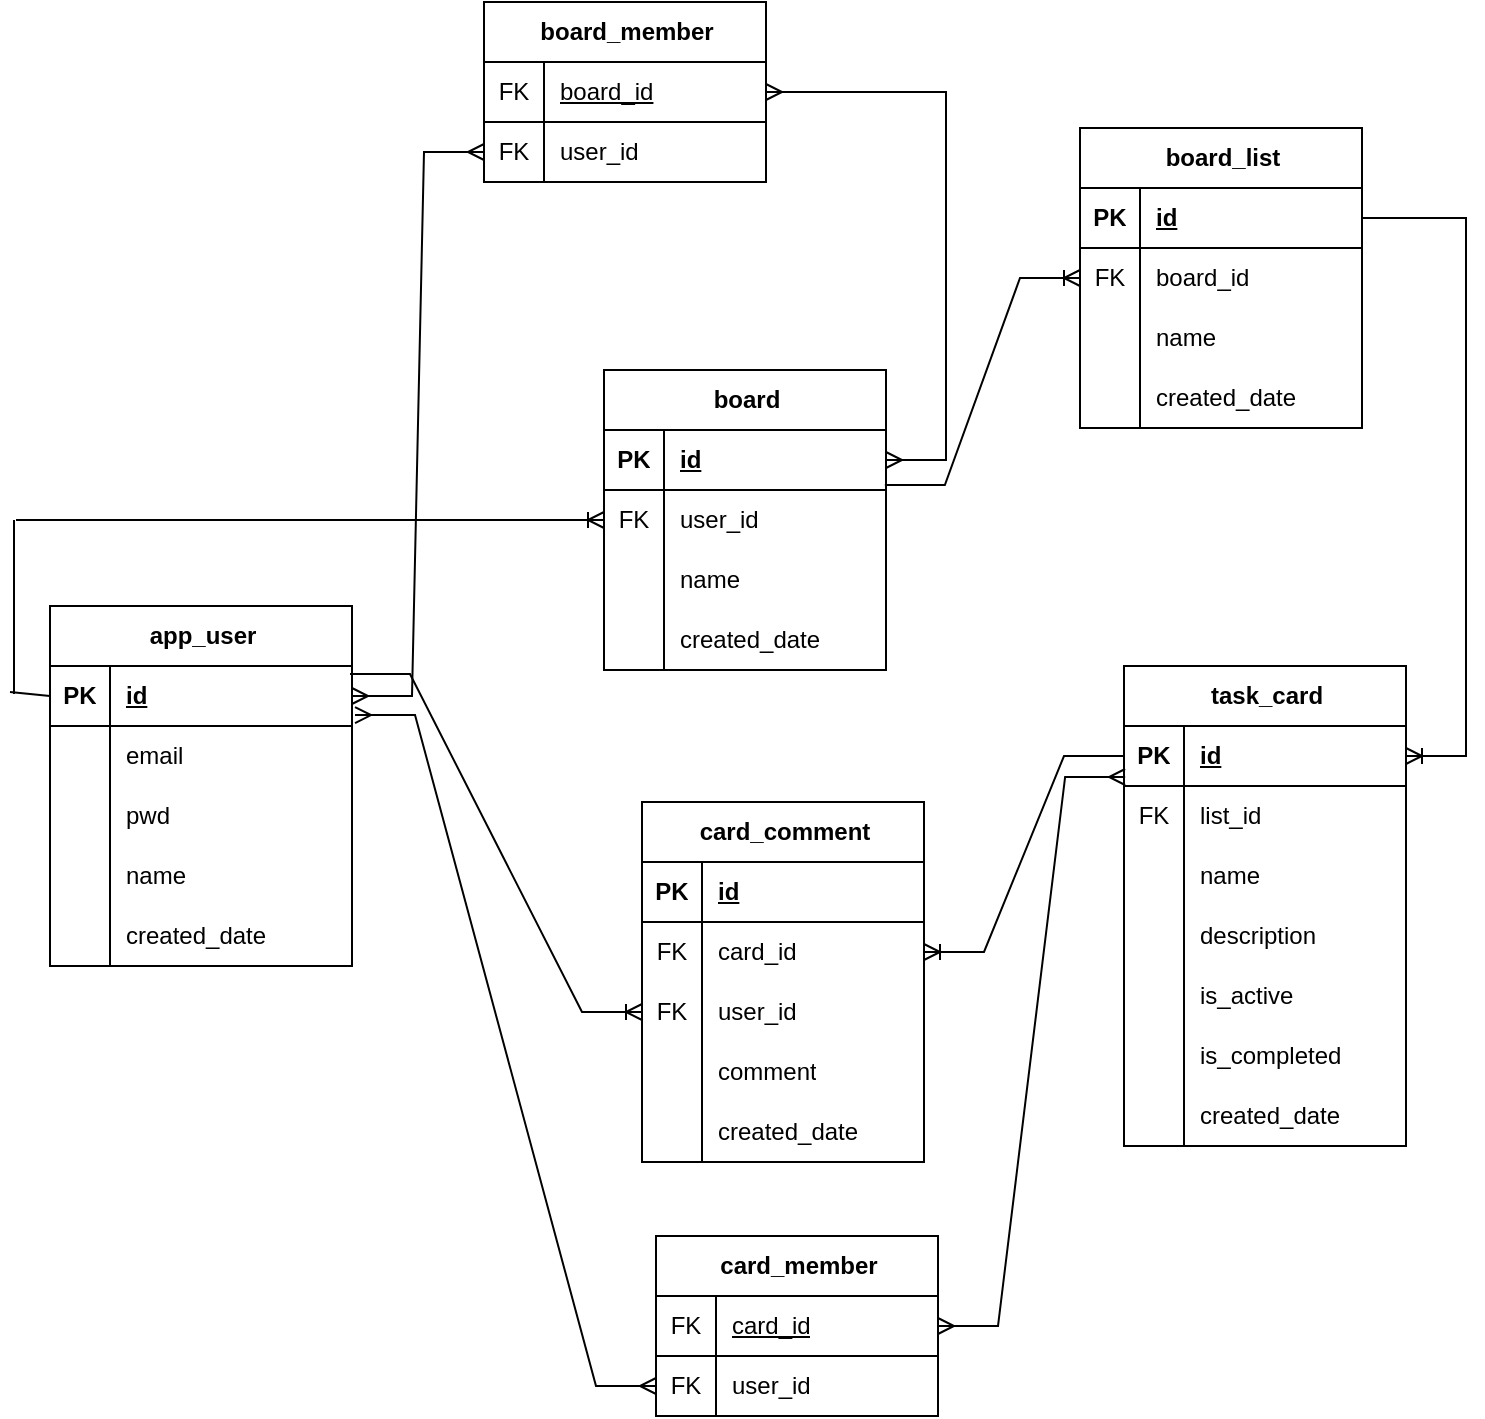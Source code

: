 <mxfile version="27.0.5">
  <diagram name="Page-1" id="at1Z0tE7e1Quq8vy23BD">
    <mxGraphModel grid="0" page="1" gridSize="10" guides="1" tooltips="1" connect="1" arrows="1" fold="1" pageScale="1" pageWidth="850" pageHeight="1100" math="0" shadow="0">
      <root>
        <mxCell id="0" />
        <mxCell id="1" parent="0" />
        <mxCell id="maEuITaT3PB00gaQOVpN-2" value="app_user" style="shape=table;startSize=30;container=1;collapsible=1;childLayout=tableLayout;fixedRows=1;rowLines=0;fontStyle=1;align=center;resizeLast=1;html=1;" vertex="1" parent="1">
          <mxGeometry x="35" y="320" width="151" height="180" as="geometry" />
        </mxCell>
        <mxCell id="maEuITaT3PB00gaQOVpN-3" value="" style="shape=tableRow;horizontal=0;startSize=0;swimlaneHead=0;swimlaneBody=0;fillColor=none;collapsible=0;dropTarget=0;points=[[0,0.5],[1,0.5]];portConstraint=eastwest;top=0;left=0;right=0;bottom=1;" vertex="1" parent="maEuITaT3PB00gaQOVpN-2">
          <mxGeometry y="30" width="151" height="30" as="geometry" />
        </mxCell>
        <mxCell id="maEuITaT3PB00gaQOVpN-4" value="PK" style="shape=partialRectangle;connectable=0;fillColor=none;top=0;left=0;bottom=0;right=0;fontStyle=1;overflow=hidden;whiteSpace=wrap;html=1;" vertex="1" parent="maEuITaT3PB00gaQOVpN-3">
          <mxGeometry width="30" height="30" as="geometry">
            <mxRectangle width="30" height="30" as="alternateBounds" />
          </mxGeometry>
        </mxCell>
        <mxCell id="maEuITaT3PB00gaQOVpN-5" value="id" style="shape=partialRectangle;connectable=0;fillColor=none;top=0;left=0;bottom=0;right=0;align=left;spacingLeft=6;fontStyle=5;overflow=hidden;whiteSpace=wrap;html=1;" vertex="1" parent="maEuITaT3PB00gaQOVpN-3">
          <mxGeometry x="30" width="121" height="30" as="geometry">
            <mxRectangle width="121" height="30" as="alternateBounds" />
          </mxGeometry>
        </mxCell>
        <mxCell id="maEuITaT3PB00gaQOVpN-6" value="" style="shape=tableRow;horizontal=0;startSize=0;swimlaneHead=0;swimlaneBody=0;fillColor=none;collapsible=0;dropTarget=0;points=[[0,0.5],[1,0.5]];portConstraint=eastwest;top=0;left=0;right=0;bottom=0;" vertex="1" parent="maEuITaT3PB00gaQOVpN-2">
          <mxGeometry y="60" width="151" height="30" as="geometry" />
        </mxCell>
        <mxCell id="maEuITaT3PB00gaQOVpN-7" value="" style="shape=partialRectangle;connectable=0;fillColor=none;top=0;left=0;bottom=0;right=0;editable=1;overflow=hidden;whiteSpace=wrap;html=1;" vertex="1" parent="maEuITaT3PB00gaQOVpN-6">
          <mxGeometry width="30" height="30" as="geometry">
            <mxRectangle width="30" height="30" as="alternateBounds" />
          </mxGeometry>
        </mxCell>
        <mxCell id="maEuITaT3PB00gaQOVpN-8" value="email" style="shape=partialRectangle;connectable=0;fillColor=none;top=0;left=0;bottom=0;right=0;align=left;spacingLeft=6;overflow=hidden;whiteSpace=wrap;html=1;" vertex="1" parent="maEuITaT3PB00gaQOVpN-6">
          <mxGeometry x="30" width="121" height="30" as="geometry">
            <mxRectangle width="121" height="30" as="alternateBounds" />
          </mxGeometry>
        </mxCell>
        <mxCell id="maEuITaT3PB00gaQOVpN-9" value="" style="shape=tableRow;horizontal=0;startSize=0;swimlaneHead=0;swimlaneBody=0;fillColor=none;collapsible=0;dropTarget=0;points=[[0,0.5],[1,0.5]];portConstraint=eastwest;top=0;left=0;right=0;bottom=0;" vertex="1" parent="maEuITaT3PB00gaQOVpN-2">
          <mxGeometry y="90" width="151" height="30" as="geometry" />
        </mxCell>
        <mxCell id="maEuITaT3PB00gaQOVpN-10" value="" style="shape=partialRectangle;connectable=0;fillColor=none;top=0;left=0;bottom=0;right=0;editable=1;overflow=hidden;whiteSpace=wrap;html=1;" vertex="1" parent="maEuITaT3PB00gaQOVpN-9">
          <mxGeometry width="30" height="30" as="geometry">
            <mxRectangle width="30" height="30" as="alternateBounds" />
          </mxGeometry>
        </mxCell>
        <mxCell id="maEuITaT3PB00gaQOVpN-11" value="pwd" style="shape=partialRectangle;connectable=0;fillColor=none;top=0;left=0;bottom=0;right=0;align=left;spacingLeft=6;overflow=hidden;whiteSpace=wrap;html=1;" vertex="1" parent="maEuITaT3PB00gaQOVpN-9">
          <mxGeometry x="30" width="121" height="30" as="geometry">
            <mxRectangle width="121" height="30" as="alternateBounds" />
          </mxGeometry>
        </mxCell>
        <mxCell id="maEuITaT3PB00gaQOVpN-12" value="" style="shape=tableRow;horizontal=0;startSize=0;swimlaneHead=0;swimlaneBody=0;fillColor=none;collapsible=0;dropTarget=0;points=[[0,0.5],[1,0.5]];portConstraint=eastwest;top=0;left=0;right=0;bottom=0;" vertex="1" parent="maEuITaT3PB00gaQOVpN-2">
          <mxGeometry y="120" width="151" height="30" as="geometry" />
        </mxCell>
        <mxCell id="maEuITaT3PB00gaQOVpN-13" value="" style="shape=partialRectangle;connectable=0;fillColor=none;top=0;left=0;bottom=0;right=0;editable=1;overflow=hidden;whiteSpace=wrap;html=1;" vertex="1" parent="maEuITaT3PB00gaQOVpN-12">
          <mxGeometry width="30" height="30" as="geometry">
            <mxRectangle width="30" height="30" as="alternateBounds" />
          </mxGeometry>
        </mxCell>
        <mxCell id="maEuITaT3PB00gaQOVpN-14" value="name" style="shape=partialRectangle;connectable=0;fillColor=none;top=0;left=0;bottom=0;right=0;align=left;spacingLeft=6;overflow=hidden;whiteSpace=wrap;html=1;" vertex="1" parent="maEuITaT3PB00gaQOVpN-12">
          <mxGeometry x="30" width="121" height="30" as="geometry">
            <mxRectangle width="121" height="30" as="alternateBounds" />
          </mxGeometry>
        </mxCell>
        <mxCell id="maEuITaT3PB00gaQOVpN-100" value="" style="shape=tableRow;horizontal=0;startSize=0;swimlaneHead=0;swimlaneBody=0;fillColor=none;collapsible=0;dropTarget=0;points=[[0,0.5],[1,0.5]];portConstraint=eastwest;top=0;left=0;right=0;bottom=0;" vertex="1" parent="maEuITaT3PB00gaQOVpN-2">
          <mxGeometry y="150" width="151" height="30" as="geometry" />
        </mxCell>
        <mxCell id="maEuITaT3PB00gaQOVpN-101" value="" style="shape=partialRectangle;connectable=0;fillColor=none;top=0;left=0;bottom=0;right=0;editable=1;overflow=hidden;whiteSpace=wrap;html=1;" vertex="1" parent="maEuITaT3PB00gaQOVpN-100">
          <mxGeometry width="30" height="30" as="geometry">
            <mxRectangle width="30" height="30" as="alternateBounds" />
          </mxGeometry>
        </mxCell>
        <mxCell id="maEuITaT3PB00gaQOVpN-102" value="created_date" style="shape=partialRectangle;connectable=0;fillColor=none;top=0;left=0;bottom=0;right=0;align=left;spacingLeft=6;overflow=hidden;whiteSpace=wrap;html=1;" vertex="1" parent="maEuITaT3PB00gaQOVpN-100">
          <mxGeometry x="30" width="121" height="30" as="geometry">
            <mxRectangle width="121" height="30" as="alternateBounds" />
          </mxGeometry>
        </mxCell>
        <mxCell id="maEuITaT3PB00gaQOVpN-15" value="board" style="shape=table;startSize=30;container=1;collapsible=1;childLayout=tableLayout;fixedRows=1;rowLines=0;fontStyle=1;align=center;resizeLast=1;html=1;" vertex="1" parent="1">
          <mxGeometry x="312" y="202" width="141" height="150" as="geometry">
            <mxRectangle x="302" y="95" width="66" height="30" as="alternateBounds" />
          </mxGeometry>
        </mxCell>
        <mxCell id="maEuITaT3PB00gaQOVpN-16" value="" style="shape=tableRow;horizontal=0;startSize=0;swimlaneHead=0;swimlaneBody=0;fillColor=none;collapsible=0;dropTarget=0;points=[[0,0.5],[1,0.5]];portConstraint=eastwest;top=0;left=0;right=0;bottom=1;" vertex="1" parent="maEuITaT3PB00gaQOVpN-15">
          <mxGeometry y="30" width="141" height="30" as="geometry" />
        </mxCell>
        <mxCell id="maEuITaT3PB00gaQOVpN-17" value="PK" style="shape=partialRectangle;connectable=0;fillColor=none;top=0;left=0;bottom=0;right=0;fontStyle=1;overflow=hidden;whiteSpace=wrap;html=1;" vertex="1" parent="maEuITaT3PB00gaQOVpN-16">
          <mxGeometry width="30" height="30" as="geometry">
            <mxRectangle width="30" height="30" as="alternateBounds" />
          </mxGeometry>
        </mxCell>
        <mxCell id="maEuITaT3PB00gaQOVpN-18" value="id" style="shape=partialRectangle;connectable=0;fillColor=none;top=0;left=0;bottom=0;right=0;align=left;spacingLeft=6;fontStyle=5;overflow=hidden;whiteSpace=wrap;html=1;" vertex="1" parent="maEuITaT3PB00gaQOVpN-16">
          <mxGeometry x="30" width="111" height="30" as="geometry">
            <mxRectangle width="111" height="30" as="alternateBounds" />
          </mxGeometry>
        </mxCell>
        <mxCell id="maEuITaT3PB00gaQOVpN-19" value="" style="shape=tableRow;horizontal=0;startSize=0;swimlaneHead=0;swimlaneBody=0;fillColor=none;collapsible=0;dropTarget=0;points=[[0,0.5],[1,0.5]];portConstraint=eastwest;top=0;left=0;right=0;bottom=0;" vertex="1" parent="maEuITaT3PB00gaQOVpN-15">
          <mxGeometry y="60" width="141" height="30" as="geometry" />
        </mxCell>
        <mxCell id="maEuITaT3PB00gaQOVpN-20" value="FK" style="shape=partialRectangle;connectable=0;fillColor=none;top=0;left=0;bottom=0;right=0;editable=1;overflow=hidden;whiteSpace=wrap;html=1;" vertex="1" parent="maEuITaT3PB00gaQOVpN-19">
          <mxGeometry width="30" height="30" as="geometry">
            <mxRectangle width="30" height="30" as="alternateBounds" />
          </mxGeometry>
        </mxCell>
        <mxCell id="maEuITaT3PB00gaQOVpN-21" value="user_id" style="shape=partialRectangle;connectable=0;fillColor=none;top=0;left=0;bottom=0;right=0;align=left;spacingLeft=6;overflow=hidden;whiteSpace=wrap;html=1;" vertex="1" parent="maEuITaT3PB00gaQOVpN-19">
          <mxGeometry x="30" width="111" height="30" as="geometry">
            <mxRectangle width="111" height="30" as="alternateBounds" />
          </mxGeometry>
        </mxCell>
        <mxCell id="maEuITaT3PB00gaQOVpN-22" value="" style="shape=tableRow;horizontal=0;startSize=0;swimlaneHead=0;swimlaneBody=0;fillColor=none;collapsible=0;dropTarget=0;points=[[0,0.5],[1,0.5]];portConstraint=eastwest;top=0;left=0;right=0;bottom=0;" vertex="1" parent="maEuITaT3PB00gaQOVpN-15">
          <mxGeometry y="90" width="141" height="30" as="geometry" />
        </mxCell>
        <mxCell id="maEuITaT3PB00gaQOVpN-23" value="" style="shape=partialRectangle;connectable=0;fillColor=none;top=0;left=0;bottom=0;right=0;editable=1;overflow=hidden;whiteSpace=wrap;html=1;" vertex="1" parent="maEuITaT3PB00gaQOVpN-22">
          <mxGeometry width="30" height="30" as="geometry">
            <mxRectangle width="30" height="30" as="alternateBounds" />
          </mxGeometry>
        </mxCell>
        <mxCell id="maEuITaT3PB00gaQOVpN-24" value="name" style="shape=partialRectangle;connectable=0;fillColor=none;top=0;left=0;bottom=0;right=0;align=left;spacingLeft=6;overflow=hidden;whiteSpace=wrap;html=1;" vertex="1" parent="maEuITaT3PB00gaQOVpN-22">
          <mxGeometry x="30" width="111" height="30" as="geometry">
            <mxRectangle width="111" height="30" as="alternateBounds" />
          </mxGeometry>
        </mxCell>
        <mxCell id="maEuITaT3PB00gaQOVpN-103" value="" style="shape=tableRow;horizontal=0;startSize=0;swimlaneHead=0;swimlaneBody=0;fillColor=none;collapsible=0;dropTarget=0;points=[[0,0.5],[1,0.5]];portConstraint=eastwest;top=0;left=0;right=0;bottom=0;" vertex="1" parent="maEuITaT3PB00gaQOVpN-15">
          <mxGeometry y="120" width="141" height="30" as="geometry" />
        </mxCell>
        <mxCell id="maEuITaT3PB00gaQOVpN-104" value="" style="shape=partialRectangle;connectable=0;fillColor=none;top=0;left=0;bottom=0;right=0;editable=1;overflow=hidden;whiteSpace=wrap;html=1;" vertex="1" parent="maEuITaT3PB00gaQOVpN-103">
          <mxGeometry width="30" height="30" as="geometry">
            <mxRectangle width="30" height="30" as="alternateBounds" />
          </mxGeometry>
        </mxCell>
        <mxCell id="maEuITaT3PB00gaQOVpN-105" value="created_date" style="shape=partialRectangle;connectable=0;fillColor=none;top=0;left=0;bottom=0;right=0;align=left;spacingLeft=6;overflow=hidden;whiteSpace=wrap;html=1;" vertex="1" parent="maEuITaT3PB00gaQOVpN-103">
          <mxGeometry x="30" width="111" height="30" as="geometry">
            <mxRectangle width="111" height="30" as="alternateBounds" />
          </mxGeometry>
        </mxCell>
        <mxCell id="maEuITaT3PB00gaQOVpN-33" value="board_list" style="shape=table;startSize=30;container=1;collapsible=1;childLayout=tableLayout;fixedRows=1;rowLines=0;fontStyle=1;align=center;resizeLast=1;html=1;" vertex="1" parent="1">
          <mxGeometry x="550" y="81" width="141" height="150" as="geometry" />
        </mxCell>
        <mxCell id="maEuITaT3PB00gaQOVpN-34" value="" style="shape=tableRow;horizontal=0;startSize=0;swimlaneHead=0;swimlaneBody=0;fillColor=none;collapsible=0;dropTarget=0;points=[[0,0.5],[1,0.5]];portConstraint=eastwest;top=0;left=0;right=0;bottom=1;" vertex="1" parent="maEuITaT3PB00gaQOVpN-33">
          <mxGeometry y="30" width="141" height="30" as="geometry" />
        </mxCell>
        <mxCell id="maEuITaT3PB00gaQOVpN-35" value="PK" style="shape=partialRectangle;connectable=0;fillColor=none;top=0;left=0;bottom=0;right=0;fontStyle=1;overflow=hidden;whiteSpace=wrap;html=1;" vertex="1" parent="maEuITaT3PB00gaQOVpN-34">
          <mxGeometry width="30" height="30" as="geometry">
            <mxRectangle width="30" height="30" as="alternateBounds" />
          </mxGeometry>
        </mxCell>
        <mxCell id="maEuITaT3PB00gaQOVpN-36" value="id" style="shape=partialRectangle;connectable=0;fillColor=none;top=0;left=0;bottom=0;right=0;align=left;spacingLeft=6;fontStyle=5;overflow=hidden;whiteSpace=wrap;html=1;" vertex="1" parent="maEuITaT3PB00gaQOVpN-34">
          <mxGeometry x="30" width="111" height="30" as="geometry">
            <mxRectangle width="111" height="30" as="alternateBounds" />
          </mxGeometry>
        </mxCell>
        <mxCell id="maEuITaT3PB00gaQOVpN-37" value="" style="shape=tableRow;horizontal=0;startSize=0;swimlaneHead=0;swimlaneBody=0;fillColor=none;collapsible=0;dropTarget=0;points=[[0,0.5],[1,0.5]];portConstraint=eastwest;top=0;left=0;right=0;bottom=0;" vertex="1" parent="maEuITaT3PB00gaQOVpN-33">
          <mxGeometry y="60" width="141" height="30" as="geometry" />
        </mxCell>
        <mxCell id="maEuITaT3PB00gaQOVpN-38" value="FK" style="shape=partialRectangle;connectable=0;fillColor=none;top=0;left=0;bottom=0;right=0;editable=1;overflow=hidden;whiteSpace=wrap;html=1;" vertex="1" parent="maEuITaT3PB00gaQOVpN-37">
          <mxGeometry width="30" height="30" as="geometry">
            <mxRectangle width="30" height="30" as="alternateBounds" />
          </mxGeometry>
        </mxCell>
        <mxCell id="maEuITaT3PB00gaQOVpN-39" value="board_id" style="shape=partialRectangle;connectable=0;fillColor=none;top=0;left=0;bottom=0;right=0;align=left;spacingLeft=6;overflow=hidden;whiteSpace=wrap;html=1;" vertex="1" parent="maEuITaT3PB00gaQOVpN-37">
          <mxGeometry x="30" width="111" height="30" as="geometry">
            <mxRectangle width="111" height="30" as="alternateBounds" />
          </mxGeometry>
        </mxCell>
        <mxCell id="maEuITaT3PB00gaQOVpN-40" value="" style="shape=tableRow;horizontal=0;startSize=0;swimlaneHead=0;swimlaneBody=0;fillColor=none;collapsible=0;dropTarget=0;points=[[0,0.5],[1,0.5]];portConstraint=eastwest;top=0;left=0;right=0;bottom=0;" vertex="1" parent="maEuITaT3PB00gaQOVpN-33">
          <mxGeometry y="90" width="141" height="30" as="geometry" />
        </mxCell>
        <mxCell id="maEuITaT3PB00gaQOVpN-41" value="" style="shape=partialRectangle;connectable=0;fillColor=none;top=0;left=0;bottom=0;right=0;editable=1;overflow=hidden;whiteSpace=wrap;html=1;" vertex="1" parent="maEuITaT3PB00gaQOVpN-40">
          <mxGeometry width="30" height="30" as="geometry">
            <mxRectangle width="30" height="30" as="alternateBounds" />
          </mxGeometry>
        </mxCell>
        <mxCell id="maEuITaT3PB00gaQOVpN-42" value="name" style="shape=partialRectangle;connectable=0;fillColor=none;top=0;left=0;bottom=0;right=0;align=left;spacingLeft=6;overflow=hidden;whiteSpace=wrap;html=1;" vertex="1" parent="maEuITaT3PB00gaQOVpN-40">
          <mxGeometry x="30" width="111" height="30" as="geometry">
            <mxRectangle width="111" height="30" as="alternateBounds" />
          </mxGeometry>
        </mxCell>
        <mxCell id="maEuITaT3PB00gaQOVpN-106" value="" style="shape=tableRow;horizontal=0;startSize=0;swimlaneHead=0;swimlaneBody=0;fillColor=none;collapsible=0;dropTarget=0;points=[[0,0.5],[1,0.5]];portConstraint=eastwest;top=0;left=0;right=0;bottom=0;" vertex="1" parent="maEuITaT3PB00gaQOVpN-33">
          <mxGeometry y="120" width="141" height="30" as="geometry" />
        </mxCell>
        <mxCell id="maEuITaT3PB00gaQOVpN-107" value="" style="shape=partialRectangle;connectable=0;fillColor=none;top=0;left=0;bottom=0;right=0;editable=1;overflow=hidden;whiteSpace=wrap;html=1;" vertex="1" parent="maEuITaT3PB00gaQOVpN-106">
          <mxGeometry width="30" height="30" as="geometry">
            <mxRectangle width="30" height="30" as="alternateBounds" />
          </mxGeometry>
        </mxCell>
        <mxCell id="maEuITaT3PB00gaQOVpN-108" value="created_date" style="shape=partialRectangle;connectable=0;fillColor=none;top=0;left=0;bottom=0;right=0;align=left;spacingLeft=6;overflow=hidden;whiteSpace=wrap;html=1;" vertex="1" parent="maEuITaT3PB00gaQOVpN-106">
          <mxGeometry x="30" width="111" height="30" as="geometry">
            <mxRectangle width="111" height="30" as="alternateBounds" />
          </mxGeometry>
        </mxCell>
        <mxCell id="maEuITaT3PB00gaQOVpN-44" value="" style="edgeStyle=entityRelationEdgeStyle;fontSize=12;html=1;endArrow=ERoneToMany;rounded=0;entryX=0;entryY=0.5;entryDx=0;entryDy=0;" edge="1" parent="1" target="maEuITaT3PB00gaQOVpN-19">
          <mxGeometry width="100" height="100" relative="1" as="geometry">
            <mxPoint x="18" y="277" as="sourcePoint" />
            <mxPoint x="418" y="369" as="targetPoint" />
            <Array as="points">
              <mxPoint x="264" y="255" />
            </Array>
          </mxGeometry>
        </mxCell>
        <mxCell id="maEuITaT3PB00gaQOVpN-45" value="" style="edgeStyle=entityRelationEdgeStyle;fontSize=12;html=1;endArrow=ERoneToMany;rounded=0;exitX=0.996;exitY=0.917;exitDx=0;exitDy=0;entryX=0;entryY=0.5;entryDx=0;entryDy=0;exitPerimeter=0;" edge="1" parent="1" source="maEuITaT3PB00gaQOVpN-16" target="maEuITaT3PB00gaQOVpN-37">
          <mxGeometry width="100" height="100" relative="1" as="geometry">
            <mxPoint x="442" y="227" as="sourcePoint" />
            <mxPoint x="531" y="227" as="targetPoint" />
            <Array as="points">
              <mxPoint x="497" y="227" />
            </Array>
          </mxGeometry>
        </mxCell>
        <mxCell id="maEuITaT3PB00gaQOVpN-46" value="task_card" style="shape=table;startSize=30;container=1;collapsible=1;childLayout=tableLayout;fixedRows=1;rowLines=0;fontStyle=1;align=center;resizeLast=1;html=1;" vertex="1" parent="1">
          <mxGeometry x="572" y="350" width="141" height="240" as="geometry" />
        </mxCell>
        <mxCell id="maEuITaT3PB00gaQOVpN-47" value="" style="shape=tableRow;horizontal=0;startSize=0;swimlaneHead=0;swimlaneBody=0;fillColor=none;collapsible=0;dropTarget=0;points=[[0,0.5],[1,0.5]];portConstraint=eastwest;top=0;left=0;right=0;bottom=1;" vertex="1" parent="maEuITaT3PB00gaQOVpN-46">
          <mxGeometry y="30" width="141" height="30" as="geometry" />
        </mxCell>
        <mxCell id="maEuITaT3PB00gaQOVpN-48" value="PK" style="shape=partialRectangle;connectable=0;fillColor=none;top=0;left=0;bottom=0;right=0;fontStyle=1;overflow=hidden;whiteSpace=wrap;html=1;" vertex="1" parent="maEuITaT3PB00gaQOVpN-47">
          <mxGeometry width="30" height="30" as="geometry">
            <mxRectangle width="30" height="30" as="alternateBounds" />
          </mxGeometry>
        </mxCell>
        <mxCell id="maEuITaT3PB00gaQOVpN-49" value="id" style="shape=partialRectangle;connectable=0;fillColor=none;top=0;left=0;bottom=0;right=0;align=left;spacingLeft=6;fontStyle=5;overflow=hidden;whiteSpace=wrap;html=1;" vertex="1" parent="maEuITaT3PB00gaQOVpN-47">
          <mxGeometry x="30" width="111" height="30" as="geometry">
            <mxRectangle width="111" height="30" as="alternateBounds" />
          </mxGeometry>
        </mxCell>
        <mxCell id="maEuITaT3PB00gaQOVpN-50" value="" style="shape=tableRow;horizontal=0;startSize=0;swimlaneHead=0;swimlaneBody=0;fillColor=none;collapsible=0;dropTarget=0;points=[[0,0.5],[1,0.5]];portConstraint=eastwest;top=0;left=0;right=0;bottom=0;" vertex="1" parent="maEuITaT3PB00gaQOVpN-46">
          <mxGeometry y="60" width="141" height="30" as="geometry" />
        </mxCell>
        <mxCell id="maEuITaT3PB00gaQOVpN-51" value="FK" style="shape=partialRectangle;connectable=0;fillColor=none;top=0;left=0;bottom=0;right=0;editable=1;overflow=hidden;whiteSpace=wrap;html=1;" vertex="1" parent="maEuITaT3PB00gaQOVpN-50">
          <mxGeometry width="30" height="30" as="geometry">
            <mxRectangle width="30" height="30" as="alternateBounds" />
          </mxGeometry>
        </mxCell>
        <mxCell id="maEuITaT3PB00gaQOVpN-52" value="list_id" style="shape=partialRectangle;connectable=0;fillColor=none;top=0;left=0;bottom=0;right=0;align=left;spacingLeft=6;overflow=hidden;whiteSpace=wrap;html=1;" vertex="1" parent="maEuITaT3PB00gaQOVpN-50">
          <mxGeometry x="30" width="111" height="30" as="geometry">
            <mxRectangle width="111" height="30" as="alternateBounds" />
          </mxGeometry>
        </mxCell>
        <mxCell id="maEuITaT3PB00gaQOVpN-53" value="" style="shape=tableRow;horizontal=0;startSize=0;swimlaneHead=0;swimlaneBody=0;fillColor=none;collapsible=0;dropTarget=0;points=[[0,0.5],[1,0.5]];portConstraint=eastwest;top=0;left=0;right=0;bottom=0;" vertex="1" parent="maEuITaT3PB00gaQOVpN-46">
          <mxGeometry y="90" width="141" height="30" as="geometry" />
        </mxCell>
        <mxCell id="maEuITaT3PB00gaQOVpN-54" value="" style="shape=partialRectangle;connectable=0;fillColor=none;top=0;left=0;bottom=0;right=0;editable=1;overflow=hidden;whiteSpace=wrap;html=1;" vertex="1" parent="maEuITaT3PB00gaQOVpN-53">
          <mxGeometry width="30" height="30" as="geometry">
            <mxRectangle width="30" height="30" as="alternateBounds" />
          </mxGeometry>
        </mxCell>
        <mxCell id="maEuITaT3PB00gaQOVpN-55" value="name" style="shape=partialRectangle;connectable=0;fillColor=none;top=0;left=0;bottom=0;right=0;align=left;spacingLeft=6;overflow=hidden;whiteSpace=wrap;html=1;" vertex="1" parent="maEuITaT3PB00gaQOVpN-53">
          <mxGeometry x="30" width="111" height="30" as="geometry">
            <mxRectangle width="111" height="30" as="alternateBounds" />
          </mxGeometry>
        </mxCell>
        <mxCell id="maEuITaT3PB00gaQOVpN-57" value="" style="shape=tableRow;horizontal=0;startSize=0;swimlaneHead=0;swimlaneBody=0;fillColor=none;collapsible=0;dropTarget=0;points=[[0,0.5],[1,0.5]];portConstraint=eastwest;top=0;left=0;right=0;bottom=0;" vertex="1" parent="maEuITaT3PB00gaQOVpN-46">
          <mxGeometry y="120" width="141" height="30" as="geometry" />
        </mxCell>
        <mxCell id="maEuITaT3PB00gaQOVpN-58" value="" style="shape=partialRectangle;connectable=0;fillColor=none;top=0;left=0;bottom=0;right=0;editable=1;overflow=hidden;whiteSpace=wrap;html=1;" vertex="1" parent="maEuITaT3PB00gaQOVpN-57">
          <mxGeometry width="30" height="30" as="geometry">
            <mxRectangle width="30" height="30" as="alternateBounds" />
          </mxGeometry>
        </mxCell>
        <mxCell id="maEuITaT3PB00gaQOVpN-59" value="description" style="shape=partialRectangle;connectable=0;fillColor=none;top=0;left=0;bottom=0;right=0;align=left;spacingLeft=6;overflow=hidden;whiteSpace=wrap;html=1;" vertex="1" parent="maEuITaT3PB00gaQOVpN-57">
          <mxGeometry x="30" width="111" height="30" as="geometry">
            <mxRectangle width="111" height="30" as="alternateBounds" />
          </mxGeometry>
        </mxCell>
        <mxCell id="maEuITaT3PB00gaQOVpN-73" value="" style="shape=tableRow;horizontal=0;startSize=0;swimlaneHead=0;swimlaneBody=0;fillColor=none;collapsible=0;dropTarget=0;points=[[0,0.5],[1,0.5]];portConstraint=eastwest;top=0;left=0;right=0;bottom=0;" vertex="1" parent="maEuITaT3PB00gaQOVpN-46">
          <mxGeometry y="150" width="141" height="30" as="geometry" />
        </mxCell>
        <mxCell id="maEuITaT3PB00gaQOVpN-74" value="" style="shape=partialRectangle;connectable=0;fillColor=none;top=0;left=0;bottom=0;right=0;editable=1;overflow=hidden;whiteSpace=wrap;html=1;" vertex="1" parent="maEuITaT3PB00gaQOVpN-73">
          <mxGeometry width="30" height="30" as="geometry">
            <mxRectangle width="30" height="30" as="alternateBounds" />
          </mxGeometry>
        </mxCell>
        <mxCell id="maEuITaT3PB00gaQOVpN-75" value="is_active" style="shape=partialRectangle;connectable=0;fillColor=none;top=0;left=0;bottom=0;right=0;align=left;spacingLeft=6;overflow=hidden;whiteSpace=wrap;html=1;" vertex="1" parent="maEuITaT3PB00gaQOVpN-73">
          <mxGeometry x="30" width="111" height="30" as="geometry">
            <mxRectangle width="111" height="30" as="alternateBounds" />
          </mxGeometry>
        </mxCell>
        <mxCell id="maEuITaT3PB00gaQOVpN-76" value="" style="shape=tableRow;horizontal=0;startSize=0;swimlaneHead=0;swimlaneBody=0;fillColor=none;collapsible=0;dropTarget=0;points=[[0,0.5],[1,0.5]];portConstraint=eastwest;top=0;left=0;right=0;bottom=0;" vertex="1" parent="maEuITaT3PB00gaQOVpN-46">
          <mxGeometry y="180" width="141" height="30" as="geometry" />
        </mxCell>
        <mxCell id="maEuITaT3PB00gaQOVpN-77" value="" style="shape=partialRectangle;connectable=0;fillColor=none;top=0;left=0;bottom=0;right=0;editable=1;overflow=hidden;whiteSpace=wrap;html=1;" vertex="1" parent="maEuITaT3PB00gaQOVpN-76">
          <mxGeometry width="30" height="30" as="geometry">
            <mxRectangle width="30" height="30" as="alternateBounds" />
          </mxGeometry>
        </mxCell>
        <mxCell id="maEuITaT3PB00gaQOVpN-78" value="is_completed" style="shape=partialRectangle;connectable=0;fillColor=none;top=0;left=0;bottom=0;right=0;align=left;spacingLeft=6;overflow=hidden;whiteSpace=wrap;html=1;" vertex="1" parent="maEuITaT3PB00gaQOVpN-76">
          <mxGeometry x="30" width="111" height="30" as="geometry">
            <mxRectangle width="111" height="30" as="alternateBounds" />
          </mxGeometry>
        </mxCell>
        <mxCell id="maEuITaT3PB00gaQOVpN-109" value="" style="shape=tableRow;horizontal=0;startSize=0;swimlaneHead=0;swimlaneBody=0;fillColor=none;collapsible=0;dropTarget=0;points=[[0,0.5],[1,0.5]];portConstraint=eastwest;top=0;left=0;right=0;bottom=0;" vertex="1" parent="maEuITaT3PB00gaQOVpN-46">
          <mxGeometry y="210" width="141" height="30" as="geometry" />
        </mxCell>
        <mxCell id="maEuITaT3PB00gaQOVpN-110" value="" style="shape=partialRectangle;connectable=0;fillColor=none;top=0;left=0;bottom=0;right=0;editable=1;overflow=hidden;whiteSpace=wrap;html=1;" vertex="1" parent="maEuITaT3PB00gaQOVpN-109">
          <mxGeometry width="30" height="30" as="geometry">
            <mxRectangle width="30" height="30" as="alternateBounds" />
          </mxGeometry>
        </mxCell>
        <mxCell id="maEuITaT3PB00gaQOVpN-111" value="created_date" style="shape=partialRectangle;connectable=0;fillColor=none;top=0;left=0;bottom=0;right=0;align=left;spacingLeft=6;overflow=hidden;whiteSpace=wrap;html=1;" vertex="1" parent="maEuITaT3PB00gaQOVpN-109">
          <mxGeometry x="30" width="111" height="30" as="geometry">
            <mxRectangle width="111" height="30" as="alternateBounds" />
          </mxGeometry>
        </mxCell>
        <mxCell id="maEuITaT3PB00gaQOVpN-56" value="" style="edgeStyle=entityRelationEdgeStyle;fontSize=12;html=1;endArrow=ERoneToMany;rounded=0;exitX=1;exitY=0.5;exitDx=0;exitDy=0;" edge="1" parent="1" source="maEuITaT3PB00gaQOVpN-34" target="maEuITaT3PB00gaQOVpN-47">
          <mxGeometry width="100" height="100" relative="1" as="geometry">
            <mxPoint x="679" y="243" as="sourcePoint" />
            <mxPoint x="778" y="289" as="targetPoint" />
            <Array as="points">
              <mxPoint x="737" y="245" />
            </Array>
          </mxGeometry>
        </mxCell>
        <mxCell id="maEuITaT3PB00gaQOVpN-79" value="card_comment" style="shape=table;startSize=30;container=1;collapsible=1;childLayout=tableLayout;fixedRows=1;rowLines=0;fontStyle=1;align=center;resizeLast=1;html=1;" vertex="1" parent="1">
          <mxGeometry x="331" y="418" width="141" height="180" as="geometry" />
        </mxCell>
        <mxCell id="maEuITaT3PB00gaQOVpN-80" value="" style="shape=tableRow;horizontal=0;startSize=0;swimlaneHead=0;swimlaneBody=0;fillColor=none;collapsible=0;dropTarget=0;points=[[0,0.5],[1,0.5]];portConstraint=eastwest;top=0;left=0;right=0;bottom=1;" vertex="1" parent="maEuITaT3PB00gaQOVpN-79">
          <mxGeometry y="30" width="141" height="30" as="geometry" />
        </mxCell>
        <mxCell id="maEuITaT3PB00gaQOVpN-81" value="PK" style="shape=partialRectangle;connectable=0;fillColor=none;top=0;left=0;bottom=0;right=0;fontStyle=1;overflow=hidden;whiteSpace=wrap;html=1;" vertex="1" parent="maEuITaT3PB00gaQOVpN-80">
          <mxGeometry width="30" height="30" as="geometry">
            <mxRectangle width="30" height="30" as="alternateBounds" />
          </mxGeometry>
        </mxCell>
        <mxCell id="maEuITaT3PB00gaQOVpN-82" value="id" style="shape=partialRectangle;connectable=0;fillColor=none;top=0;left=0;bottom=0;right=0;align=left;spacingLeft=6;fontStyle=5;overflow=hidden;whiteSpace=wrap;html=1;" vertex="1" parent="maEuITaT3PB00gaQOVpN-80">
          <mxGeometry x="30" width="111" height="30" as="geometry">
            <mxRectangle width="111" height="30" as="alternateBounds" />
          </mxGeometry>
        </mxCell>
        <mxCell id="maEuITaT3PB00gaQOVpN-83" value="" style="shape=tableRow;horizontal=0;startSize=0;swimlaneHead=0;swimlaneBody=0;fillColor=none;collapsible=0;dropTarget=0;points=[[0,0.5],[1,0.5]];portConstraint=eastwest;top=0;left=0;right=0;bottom=0;" vertex="1" parent="maEuITaT3PB00gaQOVpN-79">
          <mxGeometry y="60" width="141" height="30" as="geometry" />
        </mxCell>
        <mxCell id="maEuITaT3PB00gaQOVpN-84" value="FK" style="shape=partialRectangle;connectable=0;fillColor=none;top=0;left=0;bottom=0;right=0;editable=1;overflow=hidden;whiteSpace=wrap;html=1;" vertex="1" parent="maEuITaT3PB00gaQOVpN-83">
          <mxGeometry width="30" height="30" as="geometry">
            <mxRectangle width="30" height="30" as="alternateBounds" />
          </mxGeometry>
        </mxCell>
        <mxCell id="maEuITaT3PB00gaQOVpN-85" value="card_id" style="shape=partialRectangle;connectable=0;fillColor=none;top=0;left=0;bottom=0;right=0;align=left;spacingLeft=6;overflow=hidden;whiteSpace=wrap;html=1;" vertex="1" parent="maEuITaT3PB00gaQOVpN-83">
          <mxGeometry x="30" width="111" height="30" as="geometry">
            <mxRectangle width="111" height="30" as="alternateBounds" />
          </mxGeometry>
        </mxCell>
        <mxCell id="maEuITaT3PB00gaQOVpN-86" value="" style="shape=tableRow;horizontal=0;startSize=0;swimlaneHead=0;swimlaneBody=0;fillColor=none;collapsible=0;dropTarget=0;points=[[0,0.5],[1,0.5]];portConstraint=eastwest;top=0;left=0;right=0;bottom=0;" vertex="1" parent="maEuITaT3PB00gaQOVpN-79">
          <mxGeometry y="90" width="141" height="30" as="geometry" />
        </mxCell>
        <mxCell id="maEuITaT3PB00gaQOVpN-87" value="FK" style="shape=partialRectangle;connectable=0;fillColor=none;top=0;left=0;bottom=0;right=0;editable=1;overflow=hidden;whiteSpace=wrap;html=1;" vertex="1" parent="maEuITaT3PB00gaQOVpN-86">
          <mxGeometry width="30" height="30" as="geometry">
            <mxRectangle width="30" height="30" as="alternateBounds" />
          </mxGeometry>
        </mxCell>
        <mxCell id="maEuITaT3PB00gaQOVpN-88" value="user_id" style="shape=partialRectangle;connectable=0;fillColor=none;top=0;left=0;bottom=0;right=0;align=left;spacingLeft=6;overflow=hidden;whiteSpace=wrap;html=1;" vertex="1" parent="maEuITaT3PB00gaQOVpN-86">
          <mxGeometry x="30" width="111" height="30" as="geometry">
            <mxRectangle width="111" height="30" as="alternateBounds" />
          </mxGeometry>
        </mxCell>
        <mxCell id="maEuITaT3PB00gaQOVpN-89" value="" style="shape=tableRow;horizontal=0;startSize=0;swimlaneHead=0;swimlaneBody=0;fillColor=none;collapsible=0;dropTarget=0;points=[[0,0.5],[1,0.5]];portConstraint=eastwest;top=0;left=0;right=0;bottom=0;" vertex="1" parent="maEuITaT3PB00gaQOVpN-79">
          <mxGeometry y="120" width="141" height="30" as="geometry" />
        </mxCell>
        <mxCell id="maEuITaT3PB00gaQOVpN-90" value="" style="shape=partialRectangle;connectable=0;fillColor=none;top=0;left=0;bottom=0;right=0;editable=1;overflow=hidden;whiteSpace=wrap;html=1;" vertex="1" parent="maEuITaT3PB00gaQOVpN-89">
          <mxGeometry width="30" height="30" as="geometry">
            <mxRectangle width="30" height="30" as="alternateBounds" />
          </mxGeometry>
        </mxCell>
        <mxCell id="maEuITaT3PB00gaQOVpN-91" value="comment" style="shape=partialRectangle;connectable=0;fillColor=none;top=0;left=0;bottom=0;right=0;align=left;spacingLeft=6;overflow=hidden;whiteSpace=wrap;html=1;" vertex="1" parent="maEuITaT3PB00gaQOVpN-89">
          <mxGeometry x="30" width="111" height="30" as="geometry">
            <mxRectangle width="111" height="30" as="alternateBounds" />
          </mxGeometry>
        </mxCell>
        <mxCell id="maEuITaT3PB00gaQOVpN-92" value="" style="shape=tableRow;horizontal=0;startSize=0;swimlaneHead=0;swimlaneBody=0;fillColor=none;collapsible=0;dropTarget=0;points=[[0,0.5],[1,0.5]];portConstraint=eastwest;top=0;left=0;right=0;bottom=0;" vertex="1" parent="maEuITaT3PB00gaQOVpN-79">
          <mxGeometry y="150" width="141" height="30" as="geometry" />
        </mxCell>
        <mxCell id="maEuITaT3PB00gaQOVpN-93" value="" style="shape=partialRectangle;connectable=0;fillColor=none;top=0;left=0;bottom=0;right=0;editable=1;overflow=hidden;whiteSpace=wrap;html=1;" vertex="1" parent="maEuITaT3PB00gaQOVpN-92">
          <mxGeometry width="30" height="30" as="geometry">
            <mxRectangle width="30" height="30" as="alternateBounds" />
          </mxGeometry>
        </mxCell>
        <mxCell id="maEuITaT3PB00gaQOVpN-94" value="created_date" style="shape=partialRectangle;connectable=0;fillColor=none;top=0;left=0;bottom=0;right=0;align=left;spacingLeft=6;overflow=hidden;whiteSpace=wrap;html=1;" vertex="1" parent="maEuITaT3PB00gaQOVpN-92">
          <mxGeometry x="30" width="111" height="30" as="geometry">
            <mxRectangle width="111" height="30" as="alternateBounds" />
          </mxGeometry>
        </mxCell>
        <mxCell id="maEuITaT3PB00gaQOVpN-98" value="" style="edgeStyle=entityRelationEdgeStyle;fontSize=12;html=1;endArrow=ERoneToMany;rounded=0;exitX=0;exitY=0.5;exitDx=0;exitDy=0;entryX=1;entryY=0.5;entryDx=0;entryDy=0;" edge="1" parent="1" source="maEuITaT3PB00gaQOVpN-47" target="maEuITaT3PB00gaQOVpN-83">
          <mxGeometry width="100" height="100" relative="1" as="geometry">
            <mxPoint x="487" y="424" as="sourcePoint" />
            <mxPoint x="576" y="424" as="targetPoint" />
            <Array as="points">
              <mxPoint x="542" y="424" />
            </Array>
          </mxGeometry>
        </mxCell>
        <mxCell id="maEuITaT3PB00gaQOVpN-99" value="" style="edgeStyle=entityRelationEdgeStyle;fontSize=12;html=1;endArrow=ERoneToMany;rounded=0;entryX=0;entryY=0.5;entryDx=0;entryDy=0;" edge="1" parent="1" target="maEuITaT3PB00gaQOVpN-86">
          <mxGeometry width="100" height="100" relative="1" as="geometry">
            <mxPoint x="185" y="354" as="sourcePoint" />
            <mxPoint x="308" y="265" as="targetPoint" />
            <Array as="points">
              <mxPoint x="274" y="265" />
            </Array>
          </mxGeometry>
        </mxCell>
        <mxCell id="maEuITaT3PB00gaQOVpN-125" value="board_member" style="shape=table;startSize=30;container=1;collapsible=1;childLayout=tableLayout;fixedRows=1;rowLines=0;fontStyle=1;align=center;resizeLast=1;html=1;" vertex="1" parent="1">
          <mxGeometry x="252" y="18" width="141" height="90" as="geometry">
            <mxRectangle x="302" y="95" width="66" height="30" as="alternateBounds" />
          </mxGeometry>
        </mxCell>
        <mxCell id="maEuITaT3PB00gaQOVpN-126" value="" style="shape=tableRow;horizontal=0;startSize=0;swimlaneHead=0;swimlaneBody=0;fillColor=none;collapsible=0;dropTarget=0;points=[[0,0.5],[1,0.5]];portConstraint=eastwest;top=0;left=0;right=0;bottom=1;" vertex="1" parent="maEuITaT3PB00gaQOVpN-125">
          <mxGeometry y="30" width="141" height="30" as="geometry" />
        </mxCell>
        <mxCell id="maEuITaT3PB00gaQOVpN-127" value="&lt;span style=&quot;font-weight: normal;&quot;&gt;FK&lt;/span&gt;" style="shape=partialRectangle;connectable=0;fillColor=none;top=0;left=0;bottom=0;right=0;fontStyle=1;overflow=hidden;whiteSpace=wrap;html=1;" vertex="1" parent="maEuITaT3PB00gaQOVpN-126">
          <mxGeometry width="30" height="30" as="geometry">
            <mxRectangle width="30" height="30" as="alternateBounds" />
          </mxGeometry>
        </mxCell>
        <mxCell id="maEuITaT3PB00gaQOVpN-128" value="&lt;span style=&quot;font-weight: normal;&quot;&gt;board_id&lt;/span&gt;" style="shape=partialRectangle;connectable=0;fillColor=none;top=0;left=0;bottom=0;right=0;align=left;spacingLeft=6;fontStyle=5;overflow=hidden;whiteSpace=wrap;html=1;" vertex="1" parent="maEuITaT3PB00gaQOVpN-126">
          <mxGeometry x="30" width="111" height="30" as="geometry">
            <mxRectangle width="111" height="30" as="alternateBounds" />
          </mxGeometry>
        </mxCell>
        <mxCell id="maEuITaT3PB00gaQOVpN-129" value="" style="shape=tableRow;horizontal=0;startSize=0;swimlaneHead=0;swimlaneBody=0;fillColor=none;collapsible=0;dropTarget=0;points=[[0,0.5],[1,0.5]];portConstraint=eastwest;top=0;left=0;right=0;bottom=0;" vertex="1" parent="maEuITaT3PB00gaQOVpN-125">
          <mxGeometry y="60" width="141" height="30" as="geometry" />
        </mxCell>
        <mxCell id="maEuITaT3PB00gaQOVpN-130" value="FK" style="shape=partialRectangle;connectable=0;fillColor=none;top=0;left=0;bottom=0;right=0;editable=1;overflow=hidden;whiteSpace=wrap;html=1;" vertex="1" parent="maEuITaT3PB00gaQOVpN-129">
          <mxGeometry width="30" height="30" as="geometry">
            <mxRectangle width="30" height="30" as="alternateBounds" />
          </mxGeometry>
        </mxCell>
        <mxCell id="maEuITaT3PB00gaQOVpN-131" value="user_id" style="shape=partialRectangle;connectable=0;fillColor=none;top=0;left=0;bottom=0;right=0;align=left;spacingLeft=6;overflow=hidden;whiteSpace=wrap;html=1;" vertex="1" parent="maEuITaT3PB00gaQOVpN-129">
          <mxGeometry x="30" width="111" height="30" as="geometry">
            <mxRectangle width="111" height="30" as="alternateBounds" />
          </mxGeometry>
        </mxCell>
        <mxCell id="maEuITaT3PB00gaQOVpN-155" value="" style="edgeStyle=entityRelationEdgeStyle;fontSize=12;html=1;endArrow=ERmany;startArrow=ERmany;rounded=0;exitX=1;exitY=0.5;exitDx=0;exitDy=0;entryX=0;entryY=0.5;entryDx=0;entryDy=0;" edge="1" parent="1" source="maEuITaT3PB00gaQOVpN-3" target="maEuITaT3PB00gaQOVpN-129">
          <mxGeometry width="100" height="100" relative="1" as="geometry">
            <mxPoint x="393" y="265" as="sourcePoint" />
            <mxPoint x="493" y="165" as="targetPoint" />
          </mxGeometry>
        </mxCell>
        <mxCell id="maEuITaT3PB00gaQOVpN-156" value="" style="edgeStyle=entityRelationEdgeStyle;fontSize=12;html=1;endArrow=ERmany;startArrow=ERmany;rounded=0;entryX=1;entryY=0.5;entryDx=0;entryDy=0;" edge="1" parent="1" source="maEuITaT3PB00gaQOVpN-16" target="maEuITaT3PB00gaQOVpN-126">
          <mxGeometry width="100" height="100" relative="1" as="geometry">
            <mxPoint x="457" y="257" as="sourcePoint" />
            <mxPoint x="286" y="107" as="targetPoint" />
            <Array as="points">
              <mxPoint x="509" y="141" />
            </Array>
          </mxGeometry>
        </mxCell>
        <mxCell id="maEuITaT3PB00gaQOVpN-158" value="card_member" style="shape=table;startSize=30;container=1;collapsible=1;childLayout=tableLayout;fixedRows=1;rowLines=0;fontStyle=1;align=center;resizeLast=1;html=1;" vertex="1" parent="1">
          <mxGeometry x="338" y="635" width="141" height="90" as="geometry">
            <mxRectangle x="302" y="95" width="66" height="30" as="alternateBounds" />
          </mxGeometry>
        </mxCell>
        <mxCell id="maEuITaT3PB00gaQOVpN-159" value="" style="shape=tableRow;horizontal=0;startSize=0;swimlaneHead=0;swimlaneBody=0;fillColor=none;collapsible=0;dropTarget=0;points=[[0,0.5],[1,0.5]];portConstraint=eastwest;top=0;left=0;right=0;bottom=1;" vertex="1" parent="maEuITaT3PB00gaQOVpN-158">
          <mxGeometry y="30" width="141" height="30" as="geometry" />
        </mxCell>
        <mxCell id="maEuITaT3PB00gaQOVpN-160" value="&lt;span style=&quot;font-weight: normal;&quot;&gt;FK&lt;/span&gt;" style="shape=partialRectangle;connectable=0;fillColor=none;top=0;left=0;bottom=0;right=0;fontStyle=1;overflow=hidden;whiteSpace=wrap;html=1;" vertex="1" parent="maEuITaT3PB00gaQOVpN-159">
          <mxGeometry width="30" height="30" as="geometry">
            <mxRectangle width="30" height="30" as="alternateBounds" />
          </mxGeometry>
        </mxCell>
        <mxCell id="maEuITaT3PB00gaQOVpN-161" value="&lt;span style=&quot;font-weight: normal;&quot;&gt;card_id&lt;/span&gt;" style="shape=partialRectangle;connectable=0;fillColor=none;top=0;left=0;bottom=0;right=0;align=left;spacingLeft=6;fontStyle=5;overflow=hidden;whiteSpace=wrap;html=1;" vertex="1" parent="maEuITaT3PB00gaQOVpN-159">
          <mxGeometry x="30" width="111" height="30" as="geometry">
            <mxRectangle width="111" height="30" as="alternateBounds" />
          </mxGeometry>
        </mxCell>
        <mxCell id="maEuITaT3PB00gaQOVpN-162" value="" style="shape=tableRow;horizontal=0;startSize=0;swimlaneHead=0;swimlaneBody=0;fillColor=none;collapsible=0;dropTarget=0;points=[[0,0.5],[1,0.5]];portConstraint=eastwest;top=0;left=0;right=0;bottom=0;" vertex="1" parent="maEuITaT3PB00gaQOVpN-158">
          <mxGeometry y="60" width="141" height="30" as="geometry" />
        </mxCell>
        <mxCell id="maEuITaT3PB00gaQOVpN-163" value="FK" style="shape=partialRectangle;connectable=0;fillColor=none;top=0;left=0;bottom=0;right=0;editable=1;overflow=hidden;whiteSpace=wrap;html=1;" vertex="1" parent="maEuITaT3PB00gaQOVpN-162">
          <mxGeometry width="30" height="30" as="geometry">
            <mxRectangle width="30" height="30" as="alternateBounds" />
          </mxGeometry>
        </mxCell>
        <mxCell id="maEuITaT3PB00gaQOVpN-164" value="user_id" style="shape=partialRectangle;connectable=0;fillColor=none;top=0;left=0;bottom=0;right=0;align=left;spacingLeft=6;overflow=hidden;whiteSpace=wrap;html=1;" vertex="1" parent="maEuITaT3PB00gaQOVpN-162">
          <mxGeometry x="30" width="111" height="30" as="geometry">
            <mxRectangle width="111" height="30" as="alternateBounds" />
          </mxGeometry>
        </mxCell>
        <mxCell id="maEuITaT3PB00gaQOVpN-165" value="" style="edgeStyle=entityRelationEdgeStyle;fontSize=12;html=1;endArrow=ERmany;startArrow=ERmany;rounded=0;exitX=1;exitY=0.5;exitDx=0;exitDy=0;entryX=0.004;entryY=0.85;entryDx=0;entryDy=0;entryPerimeter=0;" edge="1" parent="1" source="maEuITaT3PB00gaQOVpN-159" target="maEuITaT3PB00gaQOVpN-47">
          <mxGeometry width="100" height="100" relative="1" as="geometry">
            <mxPoint x="499" y="846" as="sourcePoint" />
            <mxPoint x="795" y="772" as="targetPoint" />
            <Array as="points">
              <mxPoint x="749" y="440" />
            </Array>
          </mxGeometry>
        </mxCell>
        <mxCell id="maEuITaT3PB00gaQOVpN-166" value="" style="edgeStyle=entityRelationEdgeStyle;fontSize=12;html=1;endArrow=ERmany;startArrow=ERmany;rounded=0;exitX=0;exitY=0.5;exitDx=0;exitDy=0;entryX=1.01;entryY=0.817;entryDx=0;entryDy=0;entryPerimeter=0;" edge="1" parent="1" source="maEuITaT3PB00gaQOVpN-162" target="maEuITaT3PB00gaQOVpN-3">
          <mxGeometry width="100" height="100" relative="1" as="geometry">
            <mxPoint x="221" y="821" as="sourcePoint" />
            <mxPoint x="184" y="355" as="targetPoint" />
          </mxGeometry>
        </mxCell>
        <mxCell id="maEuITaT3PB00gaQOVpN-171" value="" style="endArrow=none;html=1;rounded=0;" edge="1" parent="1">
          <mxGeometry relative="1" as="geometry">
            <mxPoint x="17" y="277" as="sourcePoint" />
            <mxPoint x="17" y="364" as="targetPoint" />
          </mxGeometry>
        </mxCell>
        <mxCell id="maEuITaT3PB00gaQOVpN-172" value="" style="endArrow=none;html=1;rounded=0;entryX=0;entryY=0.5;entryDx=0;entryDy=0;" edge="1" parent="1" target="maEuITaT3PB00gaQOVpN-3">
          <mxGeometry relative="1" as="geometry">
            <mxPoint x="15" y="363" as="sourcePoint" />
            <mxPoint x="27" y="374" as="targetPoint" />
          </mxGeometry>
        </mxCell>
      </root>
    </mxGraphModel>
  </diagram>
</mxfile>
